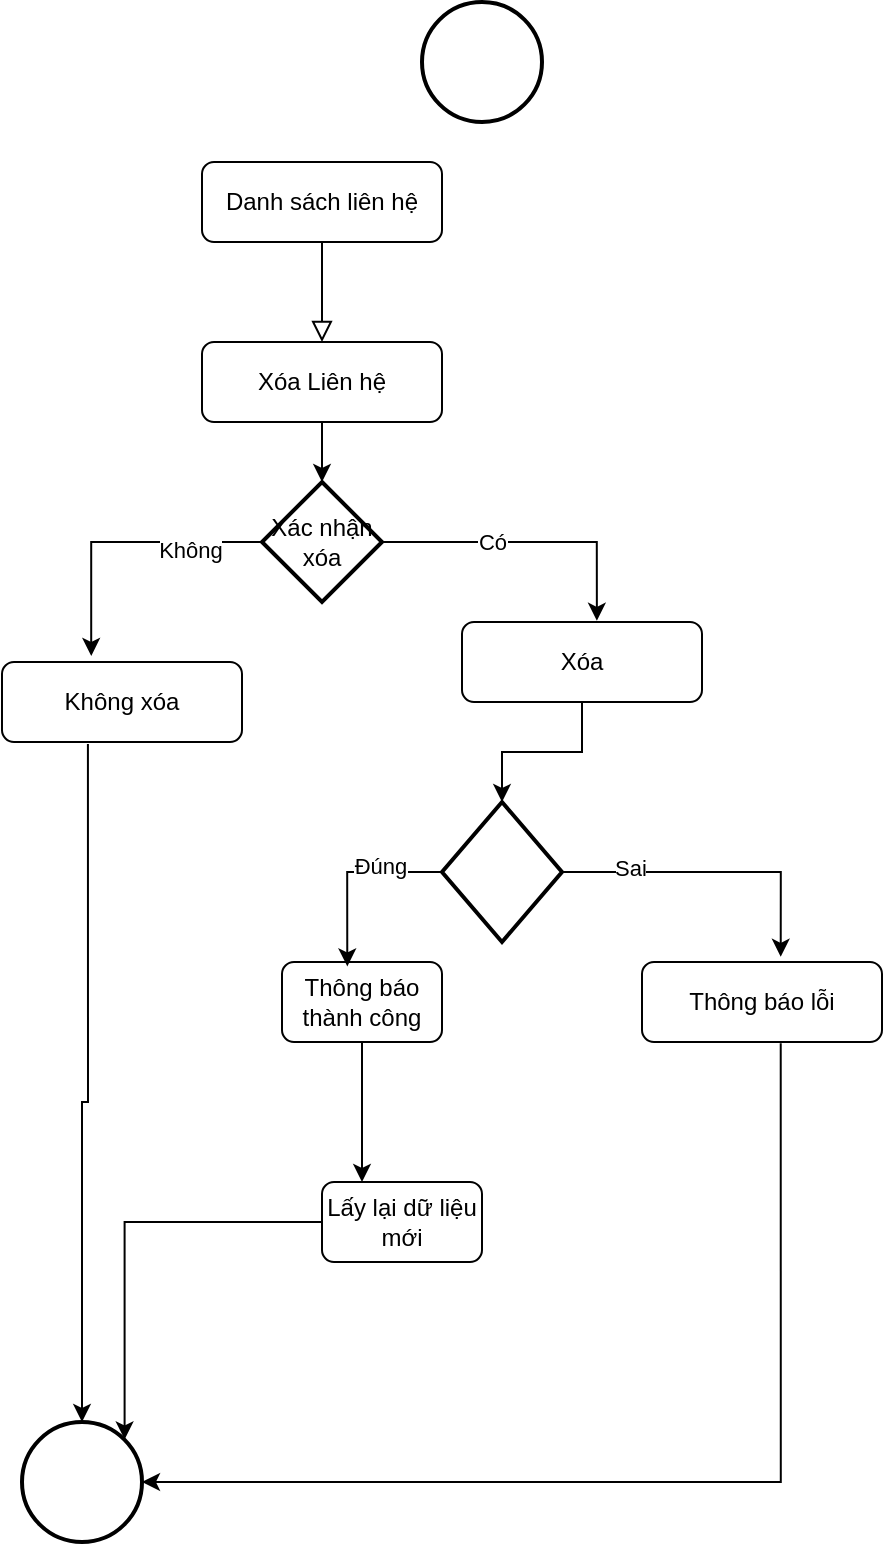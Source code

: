 <mxfile version="22.1.21" type="device">
  <diagram id="C5RBs43oDa-KdzZeNtuy" name="Page-1">
    <mxGraphModel dx="1518" dy="731" grid="1" gridSize="10" guides="1" tooltips="1" connect="1" arrows="1" fold="1" page="1" pageScale="1" pageWidth="827" pageHeight="1169" math="0" shadow="0">
      <root>
        <mxCell id="WIyWlLk6GJQsqaUBKTNV-0" />
        <mxCell id="WIyWlLk6GJQsqaUBKTNV-1" parent="WIyWlLk6GJQsqaUBKTNV-0" />
        <mxCell id="WIyWlLk6GJQsqaUBKTNV-2" value="" style="rounded=0;html=1;jettySize=auto;orthogonalLoop=1;fontSize=11;endArrow=block;endFill=0;endSize=8;strokeWidth=1;shadow=0;labelBackgroundColor=none;edgeStyle=orthogonalEdgeStyle;entryX=0.5;entryY=0;entryDx=0;entryDy=0;" parent="WIyWlLk6GJQsqaUBKTNV-1" source="WIyWlLk6GJQsqaUBKTNV-3" target="l6UsRB6CtCnACW9XhOf_-2" edge="1">
          <mxGeometry relative="1" as="geometry">
            <mxPoint x="220" y="180" as="targetPoint" />
          </mxGeometry>
        </mxCell>
        <mxCell id="WIyWlLk6GJQsqaUBKTNV-3" value="Danh sách liên hệ" style="rounded=1;whiteSpace=wrap;html=1;fontSize=12;glass=0;strokeWidth=1;shadow=0;" parent="WIyWlLk6GJQsqaUBKTNV-1" vertex="1">
          <mxGeometry x="160" y="80" width="120" height="40" as="geometry" />
        </mxCell>
        <mxCell id="l6UsRB6CtCnACW9XhOf_-0" value="" style="strokeWidth=2;html=1;shape=mxgraph.flowchart.start_2;whiteSpace=wrap;" vertex="1" parent="WIyWlLk6GJQsqaUBKTNV-1">
          <mxGeometry x="270" width="60" height="60" as="geometry" />
        </mxCell>
        <mxCell id="l6UsRB6CtCnACW9XhOf_-1" value="" style="strokeWidth=2;html=1;shape=mxgraph.flowchart.start_2;whiteSpace=wrap;" vertex="1" parent="WIyWlLk6GJQsqaUBKTNV-1">
          <mxGeometry x="70" y="710" width="60" height="60" as="geometry" />
        </mxCell>
        <mxCell id="l6UsRB6CtCnACW9XhOf_-26" style="edgeStyle=orthogonalEdgeStyle;rounded=0;orthogonalLoop=1;jettySize=auto;html=1;" edge="1" parent="WIyWlLk6GJQsqaUBKTNV-1" source="l6UsRB6CtCnACW9XhOf_-2" target="l6UsRB6CtCnACW9XhOf_-5">
          <mxGeometry relative="1" as="geometry" />
        </mxCell>
        <mxCell id="l6UsRB6CtCnACW9XhOf_-2" value="Xóa Liên hệ" style="rounded=1;whiteSpace=wrap;html=1;fontSize=12;glass=0;strokeWidth=1;shadow=0;" vertex="1" parent="WIyWlLk6GJQsqaUBKTNV-1">
          <mxGeometry x="160" y="170" width="120" height="40" as="geometry" />
        </mxCell>
        <mxCell id="l6UsRB6CtCnACW9XhOf_-4" value="Không xóa" style="rounded=1;whiteSpace=wrap;html=1;fontSize=12;glass=0;strokeWidth=1;shadow=0;" vertex="1" parent="WIyWlLk6GJQsqaUBKTNV-1">
          <mxGeometry x="60" y="330" width="120" height="40" as="geometry" />
        </mxCell>
        <mxCell id="l6UsRB6CtCnACW9XhOf_-6" style="edgeStyle=orthogonalEdgeStyle;rounded=0;orthogonalLoop=1;jettySize=auto;html=1;entryX=0.372;entryY=-0.075;entryDx=0;entryDy=0;entryPerimeter=0;exitX=0;exitY=0.5;exitDx=0;exitDy=0;exitPerimeter=0;" edge="1" parent="WIyWlLk6GJQsqaUBKTNV-1" source="l6UsRB6CtCnACW9XhOf_-5" target="l6UsRB6CtCnACW9XhOf_-4">
          <mxGeometry relative="1" as="geometry">
            <mxPoint x="110" y="300" as="targetPoint" />
          </mxGeometry>
        </mxCell>
        <mxCell id="l6UsRB6CtCnACW9XhOf_-8" value="Không" style="edgeLabel;html=1;align=center;verticalAlign=middle;resizable=0;points=[];" vertex="1" connectable="0" parent="l6UsRB6CtCnACW9XhOf_-6">
          <mxGeometry x="-0.489" y="4" relative="1" as="geometry">
            <mxPoint as="offset" />
          </mxGeometry>
        </mxCell>
        <mxCell id="l6UsRB6CtCnACW9XhOf_-5" value="Xác nhận xóa" style="strokeWidth=2;html=1;shape=mxgraph.flowchart.decision;whiteSpace=wrap;" vertex="1" parent="WIyWlLk6GJQsqaUBKTNV-1">
          <mxGeometry x="190" y="240" width="60" height="60" as="geometry" />
        </mxCell>
        <mxCell id="l6UsRB6CtCnACW9XhOf_-9" style="edgeStyle=orthogonalEdgeStyle;rounded=0;orthogonalLoop=1;jettySize=auto;html=1;exitX=0.358;exitY=1.025;exitDx=0;exitDy=0;exitPerimeter=0;" edge="1" parent="WIyWlLk6GJQsqaUBKTNV-1" source="l6UsRB6CtCnACW9XhOf_-4" target="l6UsRB6CtCnACW9XhOf_-1">
          <mxGeometry relative="1" as="geometry">
            <Array as="points">
              <mxPoint x="103" y="550" />
            </Array>
          </mxGeometry>
        </mxCell>
        <mxCell id="l6UsRB6CtCnACW9XhOf_-16" style="edgeStyle=orthogonalEdgeStyle;rounded=0;orthogonalLoop=1;jettySize=auto;html=1;" edge="1" parent="WIyWlLk6GJQsqaUBKTNV-1" source="l6UsRB6CtCnACW9XhOf_-10" target="l6UsRB6CtCnACW9XhOf_-13">
          <mxGeometry relative="1" as="geometry" />
        </mxCell>
        <mxCell id="l6UsRB6CtCnACW9XhOf_-10" value="Xóa" style="rounded=1;whiteSpace=wrap;html=1;fontSize=12;glass=0;strokeWidth=1;shadow=0;" vertex="1" parent="WIyWlLk6GJQsqaUBKTNV-1">
          <mxGeometry x="290" y="310" width="120" height="40" as="geometry" />
        </mxCell>
        <mxCell id="l6UsRB6CtCnACW9XhOf_-11" style="edgeStyle=orthogonalEdgeStyle;rounded=0;orthogonalLoop=1;jettySize=auto;html=1;entryX=0.562;entryY=-0.015;entryDx=0;entryDy=0;entryPerimeter=0;" edge="1" parent="WIyWlLk6GJQsqaUBKTNV-1" source="l6UsRB6CtCnACW9XhOf_-5" target="l6UsRB6CtCnACW9XhOf_-10">
          <mxGeometry relative="1" as="geometry" />
        </mxCell>
        <mxCell id="l6UsRB6CtCnACW9XhOf_-12" value="Có" style="edgeLabel;html=1;align=center;verticalAlign=middle;resizable=0;points=[];" vertex="1" connectable="0" parent="l6UsRB6CtCnACW9XhOf_-11">
          <mxGeometry x="-0.252" relative="1" as="geometry">
            <mxPoint as="offset" />
          </mxGeometry>
        </mxCell>
        <mxCell id="l6UsRB6CtCnACW9XhOf_-13" value="" style="strokeWidth=2;html=1;shape=mxgraph.flowchart.decision;whiteSpace=wrap;" vertex="1" parent="WIyWlLk6GJQsqaUBKTNV-1">
          <mxGeometry x="280" y="400" width="60" height="70" as="geometry" />
        </mxCell>
        <mxCell id="l6UsRB6CtCnACW9XhOf_-14" value="Thông báo lỗi" style="rounded=1;whiteSpace=wrap;html=1;fontSize=12;glass=0;strokeWidth=1;shadow=0;" vertex="1" parent="WIyWlLk6GJQsqaUBKTNV-1">
          <mxGeometry x="380" y="480" width="120" height="40" as="geometry" />
        </mxCell>
        <mxCell id="l6UsRB6CtCnACW9XhOf_-24" style="edgeStyle=orthogonalEdgeStyle;rounded=0;orthogonalLoop=1;jettySize=auto;html=1;entryX=0.25;entryY=0;entryDx=0;entryDy=0;" edge="1" parent="WIyWlLk6GJQsqaUBKTNV-1" source="l6UsRB6CtCnACW9XhOf_-15" target="l6UsRB6CtCnACW9XhOf_-23">
          <mxGeometry relative="1" as="geometry" />
        </mxCell>
        <mxCell id="l6UsRB6CtCnACW9XhOf_-15" value="Thông báo thành công" style="rounded=1;whiteSpace=wrap;html=1;fontSize=12;glass=0;strokeWidth=1;shadow=0;" vertex="1" parent="WIyWlLk6GJQsqaUBKTNV-1">
          <mxGeometry x="200" y="480" width="80" height="40" as="geometry" />
        </mxCell>
        <mxCell id="l6UsRB6CtCnACW9XhOf_-18" style="edgeStyle=orthogonalEdgeStyle;rounded=0;orthogonalLoop=1;jettySize=auto;html=1;entryX=0.408;entryY=0.055;entryDx=0;entryDy=0;entryPerimeter=0;exitX=0;exitY=0.5;exitDx=0;exitDy=0;exitPerimeter=0;" edge="1" parent="WIyWlLk6GJQsqaUBKTNV-1" source="l6UsRB6CtCnACW9XhOf_-13" target="l6UsRB6CtCnACW9XhOf_-15">
          <mxGeometry relative="1" as="geometry" />
        </mxCell>
        <mxCell id="l6UsRB6CtCnACW9XhOf_-19" value="Đúng" style="edgeLabel;html=1;align=center;verticalAlign=middle;resizable=0;points=[];" vertex="1" connectable="0" parent="l6UsRB6CtCnACW9XhOf_-18">
          <mxGeometry x="-0.349" y="-3" relative="1" as="geometry">
            <mxPoint as="offset" />
          </mxGeometry>
        </mxCell>
        <mxCell id="l6UsRB6CtCnACW9XhOf_-20" style="edgeStyle=orthogonalEdgeStyle;rounded=0;orthogonalLoop=1;jettySize=auto;html=1;entryX=0.578;entryY=-0.065;entryDx=0;entryDy=0;entryPerimeter=0;" edge="1" parent="WIyWlLk6GJQsqaUBKTNV-1" source="l6UsRB6CtCnACW9XhOf_-13" target="l6UsRB6CtCnACW9XhOf_-14">
          <mxGeometry relative="1" as="geometry" />
        </mxCell>
        <mxCell id="l6UsRB6CtCnACW9XhOf_-21" value="Sai" style="edgeLabel;html=1;align=center;verticalAlign=middle;resizable=0;points=[];" vertex="1" connectable="0" parent="l6UsRB6CtCnACW9XhOf_-20">
          <mxGeometry x="-0.549" y="2" relative="1" as="geometry">
            <mxPoint as="offset" />
          </mxGeometry>
        </mxCell>
        <mxCell id="l6UsRB6CtCnACW9XhOf_-22" style="edgeStyle=orthogonalEdgeStyle;rounded=0;orthogonalLoop=1;jettySize=auto;html=1;entryX=1;entryY=0.5;entryDx=0;entryDy=0;entryPerimeter=0;exitX=0.578;exitY=1.015;exitDx=0;exitDy=0;exitPerimeter=0;" edge="1" parent="WIyWlLk6GJQsqaUBKTNV-1" source="l6UsRB6CtCnACW9XhOf_-14" target="l6UsRB6CtCnACW9XhOf_-1">
          <mxGeometry relative="1" as="geometry">
            <mxPoint x="460" y="600" as="sourcePoint" />
          </mxGeometry>
        </mxCell>
        <mxCell id="l6UsRB6CtCnACW9XhOf_-23" value="Lấy lại dữ liệu mới" style="rounded=1;whiteSpace=wrap;html=1;fontSize=12;glass=0;strokeWidth=1;shadow=0;" vertex="1" parent="WIyWlLk6GJQsqaUBKTNV-1">
          <mxGeometry x="220" y="590" width="80" height="40" as="geometry" />
        </mxCell>
        <mxCell id="l6UsRB6CtCnACW9XhOf_-25" style="edgeStyle=orthogonalEdgeStyle;rounded=0;orthogonalLoop=1;jettySize=auto;html=1;entryX=0.855;entryY=0.145;entryDx=0;entryDy=0;entryPerimeter=0;" edge="1" parent="WIyWlLk6GJQsqaUBKTNV-1" source="l6UsRB6CtCnACW9XhOf_-23" target="l6UsRB6CtCnACW9XhOf_-1">
          <mxGeometry relative="1" as="geometry" />
        </mxCell>
      </root>
    </mxGraphModel>
  </diagram>
</mxfile>
